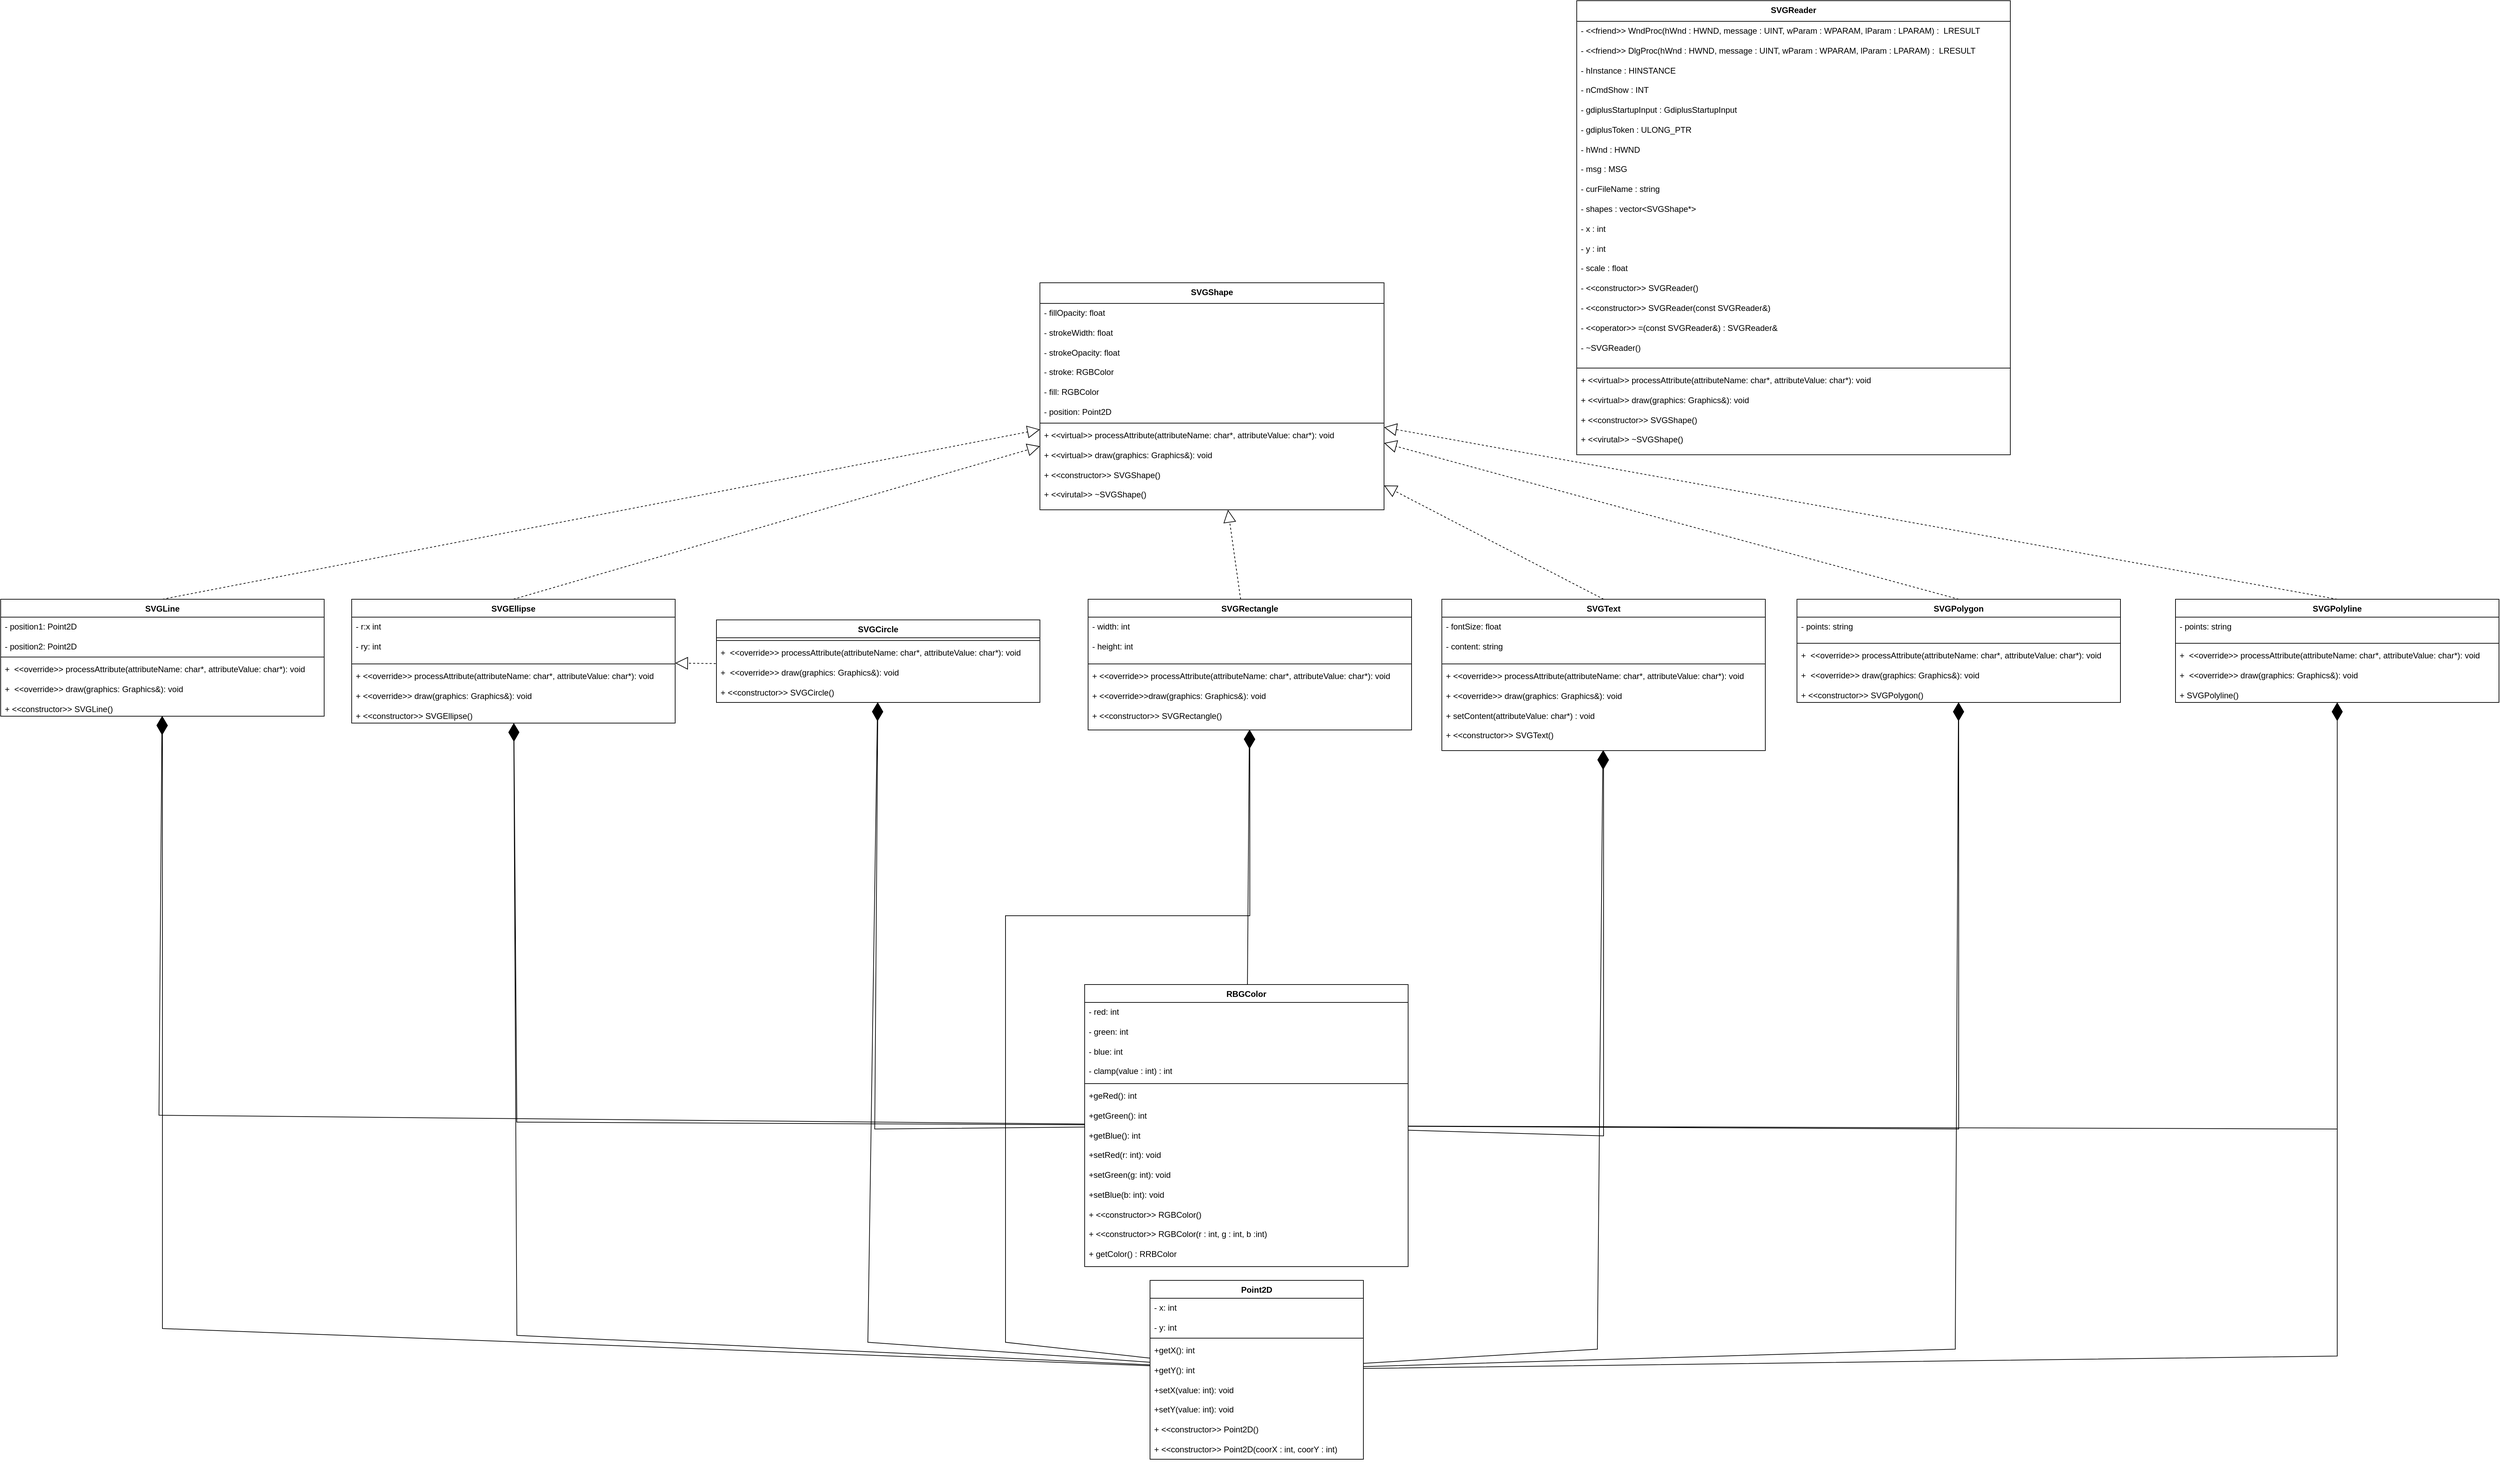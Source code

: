 <mxfile version="28.0.4">
  <diagram name="Page-1" id="-4OX5yKSPfMP0kh_d-33">
    <mxGraphModel dx="4479" dy="2614" grid="1" gridSize="10" guides="1" tooltips="1" connect="1" arrows="1" fold="1" page="1" pageScale="1" pageWidth="827" pageHeight="1169" math="0" shadow="0">
      <root>
        <mxCell id="0" />
        <mxCell id="1" parent="0" />
        <mxCell id="V3nbJTYaqaH0ywq8ftMy-5" value="RBGColor" style="swimlane;fontStyle=1;align=center;verticalAlign=top;childLayout=stackLayout;horizontal=1;startSize=26;horizontalStack=0;resizeParent=1;resizeParentMax=0;resizeLast=0;collapsible=1;marginBottom=0;whiteSpace=wrap;html=1;" parent="1" vertex="1">
          <mxGeometry x="665" y="1270" width="470" height="410" as="geometry" />
        </mxCell>
        <mxCell id="V3nbJTYaqaH0ywq8ftMy-6" value="- red: int&lt;div&gt;&lt;br&gt;&lt;/div&gt;&lt;div&gt;- green: int&lt;/div&gt;&lt;div&gt;&lt;br&gt;&lt;/div&gt;&lt;div&gt;- blue: int&lt;/div&gt;&lt;div&gt;&lt;br&gt;&lt;/div&gt;&lt;div&gt;- clamp(value : int) : int&lt;/div&gt;" style="text;strokeColor=none;fillColor=none;align=left;verticalAlign=top;spacingLeft=4;spacingRight=4;overflow=hidden;rotatable=0;points=[[0,0.5],[1,0.5]];portConstraint=eastwest;whiteSpace=wrap;html=1;" parent="V3nbJTYaqaH0ywq8ftMy-5" vertex="1">
          <mxGeometry y="26" width="470" height="114" as="geometry" />
        </mxCell>
        <mxCell id="V3nbJTYaqaH0ywq8ftMy-7" value="" style="line;strokeWidth=1;fillColor=none;align=left;verticalAlign=middle;spacingTop=-1;spacingLeft=3;spacingRight=3;rotatable=0;labelPosition=right;points=[];portConstraint=eastwest;strokeColor=inherit;" parent="V3nbJTYaqaH0ywq8ftMy-5" vertex="1">
          <mxGeometry y="140" width="470" height="8" as="geometry" />
        </mxCell>
        <mxCell id="V3nbJTYaqaH0ywq8ftMy-8" value="&lt;div&gt;&lt;span style=&quot;background-color: transparent; color: light-dark(rgb(0, 0, 0), rgb(255, 255, 255));&quot;&gt;+geRed(): int&lt;/span&gt;&lt;/div&gt;&lt;div&gt;&lt;span style=&quot;background-color: transparent; color: light-dark(rgb(0, 0, 0), rgb(255, 255, 255));&quot;&gt;&lt;br&gt;&lt;/span&gt;&lt;/div&gt;&lt;div&gt;+getGreen(): int&lt;/div&gt;&lt;div&gt;&lt;br&gt;&lt;/div&gt;&lt;div&gt;+getBlue(): int&lt;/div&gt;&lt;div&gt;&lt;br&gt;&lt;/div&gt;&lt;div&gt;&lt;span style=&quot;background-color: transparent; color: light-dark(rgb(0, 0, 0), rgb(255, 255, 255));&quot;&gt;+setRed(r: int): void&lt;/span&gt;&lt;/div&gt;&lt;div&gt;&lt;br&gt;&lt;/div&gt;&lt;div&gt;+setGreen(g: int): void&lt;/div&gt;&lt;div&gt;&lt;br&gt;&lt;/div&gt;&lt;div&gt;+setBlue(b: int): void&lt;/div&gt;&lt;div&gt;&lt;br&gt;&lt;/div&gt;&lt;div&gt;+&amp;nbsp;&lt;span style=&quot;background-color: transparent; color: light-dark(rgb(0, 0, 0), rgb(255, 255, 255));&quot;&gt;&amp;lt;&amp;lt;constructor&amp;gt;&amp;gt;&amp;nbsp;&lt;/span&gt;&lt;span style=&quot;background-color: transparent; color: light-dark(rgb(0, 0, 0), rgb(255, 255, 255));&quot;&gt;RGBColor()&lt;/span&gt;&lt;/div&gt;&lt;div&gt;&lt;br&gt;&lt;/div&gt;&lt;div&gt;+&amp;nbsp;&lt;span style=&quot;background-color: transparent; color: light-dark(rgb(0, 0, 0), rgb(255, 255, 255));&quot;&gt;&amp;lt;&amp;lt;constructor&amp;gt;&amp;gt;&amp;nbsp;&lt;/span&gt;&lt;span style=&quot;background-color: transparent; color: light-dark(rgb(0, 0, 0), rgb(255, 255, 255));&quot;&gt;RGBColor(r : int, g : int, b :int)&amp;nbsp;&amp;nbsp;&lt;/span&gt;&lt;/div&gt;&lt;div&gt;&lt;br&gt;&lt;/div&gt;&lt;div&gt;+ getColor() : RRBColor&lt;/div&gt;" style="text;strokeColor=none;fillColor=none;align=left;verticalAlign=top;spacingLeft=4;spacingRight=4;overflow=hidden;rotatable=0;points=[[0,0.5],[1,0.5]];portConstraint=eastwest;whiteSpace=wrap;html=1;" parent="V3nbJTYaqaH0ywq8ftMy-5" vertex="1">
          <mxGeometry y="148" width="470" height="262" as="geometry" />
        </mxCell>
        <mxCell id="V3nbJTYaqaH0ywq8ftMy-9" value="SVGRectangle" style="swimlane;fontStyle=1;align=center;verticalAlign=top;childLayout=stackLayout;horizontal=1;startSize=26;horizontalStack=0;resizeParent=1;resizeParentMax=0;resizeLast=0;collapsible=1;marginBottom=0;whiteSpace=wrap;html=1;" parent="1" vertex="1">
          <mxGeometry x="670" y="710" width="470" height="190" as="geometry" />
        </mxCell>
        <mxCell id="V3nbJTYaqaH0ywq8ftMy-10" value="&lt;div&gt;&lt;span style=&quot;background-color: transparent; color: light-dark(rgb(0, 0, 0), rgb(255, 255, 255));&quot;&gt;- width: int&lt;/span&gt;&lt;/div&gt;&lt;div&gt;&lt;br&gt;&lt;/div&gt;&lt;div&gt;- height: int&lt;/div&gt;" style="text;strokeColor=none;fillColor=none;align=left;verticalAlign=top;spacingLeft=4;spacingRight=4;overflow=hidden;rotatable=0;points=[[0,0.5],[1,0.5]];portConstraint=eastwest;whiteSpace=wrap;html=1;" parent="V3nbJTYaqaH0ywq8ftMy-9" vertex="1">
          <mxGeometry y="26" width="470" height="64" as="geometry" />
        </mxCell>
        <mxCell id="V3nbJTYaqaH0ywq8ftMy-11" value="" style="line;strokeWidth=1;fillColor=none;align=left;verticalAlign=middle;spacingTop=-1;spacingLeft=3;spacingRight=3;rotatable=0;labelPosition=right;points=[];portConstraint=eastwest;strokeColor=inherit;" parent="V3nbJTYaqaH0ywq8ftMy-9" vertex="1">
          <mxGeometry y="90" width="470" height="8" as="geometry" />
        </mxCell>
        <mxCell id="V3nbJTYaqaH0ywq8ftMy-12" value="+ &amp;lt;&amp;lt;override&amp;gt;&amp;gt; processAttribute(attributeName: char*, attributeValue: char*): void&lt;div&gt;&lt;br&gt;&lt;div&gt;+&amp;nbsp;&lt;span style=&quot;background-color: transparent; color: light-dark(rgb(0, 0, 0), rgb(255, 255, 255));&quot;&gt;&amp;lt;&amp;lt;override&amp;gt;&amp;gt;&lt;/span&gt;&lt;span style=&quot;background-color: transparent; color: light-dark(rgb(0, 0, 0), rgb(255, 255, 255));&quot;&gt;draw(graphics: Graphics&amp;amp;): void&lt;/span&gt;&lt;/div&gt;&lt;/div&gt;&lt;div&gt;&lt;span style=&quot;background-color: transparent; color: light-dark(rgb(0, 0, 0), rgb(255, 255, 255));&quot;&gt;&lt;br&gt;&lt;/span&gt;&lt;/div&gt;&lt;div&gt;&lt;span style=&quot;background-color: transparent; color: light-dark(rgb(0, 0, 0), rgb(255, 255, 255));&quot;&gt;+&amp;nbsp;&lt;/span&gt;&lt;span style=&quot;background-color: transparent; color: light-dark(rgb(0, 0, 0), rgb(255, 255, 255));&quot;&gt;&amp;lt;&amp;lt;constructor&amp;gt;&amp;gt;&amp;nbsp;&lt;/span&gt;&lt;span style=&quot;background-color: transparent; color: light-dark(rgb(0, 0, 0), rgb(255, 255, 255));&quot;&gt;SVGRectangle()&lt;/span&gt;&lt;/div&gt;" style="text;strokeColor=none;fillColor=none;align=left;verticalAlign=top;spacingLeft=4;spacingRight=4;overflow=hidden;rotatable=0;points=[[0,0.5],[1,0.5]];portConstraint=eastwest;whiteSpace=wrap;html=1;" parent="V3nbJTYaqaH0ywq8ftMy-9" vertex="1">
          <mxGeometry y="98" width="470" height="92" as="geometry" />
        </mxCell>
        <mxCell id="V3nbJTYaqaH0ywq8ftMy-27" value="Point2D" style="swimlane;fontStyle=1;align=center;verticalAlign=top;childLayout=stackLayout;horizontal=1;startSize=26;horizontalStack=0;resizeParent=1;resizeParentMax=0;resizeLast=0;collapsible=1;marginBottom=0;whiteSpace=wrap;html=1;" parent="1" vertex="1">
          <mxGeometry x="760" y="1700" width="310" height="260" as="geometry" />
        </mxCell>
        <mxCell id="V3nbJTYaqaH0ywq8ftMy-28" value="- x: int&lt;div&gt;&lt;br&gt;&lt;div&gt;- y: int&lt;/div&gt;&lt;/div&gt;" style="text;strokeColor=none;fillColor=none;align=left;verticalAlign=top;spacingLeft=4;spacingRight=4;overflow=hidden;rotatable=0;points=[[0,0.5],[1,0.5]];portConstraint=eastwest;whiteSpace=wrap;html=1;" parent="V3nbJTYaqaH0ywq8ftMy-27" vertex="1">
          <mxGeometry y="26" width="310" height="54" as="geometry" />
        </mxCell>
        <mxCell id="V3nbJTYaqaH0ywq8ftMy-29" value="" style="line;strokeWidth=1;fillColor=none;align=left;verticalAlign=middle;spacingTop=-1;spacingLeft=3;spacingRight=3;rotatable=0;labelPosition=right;points=[];portConstraint=eastwest;strokeColor=inherit;" parent="V3nbJTYaqaH0ywq8ftMy-27" vertex="1">
          <mxGeometry y="80" width="310" height="8" as="geometry" />
        </mxCell>
        <mxCell id="V3nbJTYaqaH0ywq8ftMy-30" value="+getX(): int&lt;div&gt;&lt;br&gt;&lt;/div&gt;&lt;div&gt;+getY(): int&lt;/div&gt;&lt;div&gt;&lt;br&gt;&lt;/div&gt;&lt;div&gt;+setX(value: int): void&lt;/div&gt;&lt;div&gt;&lt;br&gt;&lt;/div&gt;&lt;div&gt;+setY(value: int): void&lt;br&gt;&lt;div&gt;&lt;br&gt;&lt;div&gt;+&amp;nbsp;&lt;span style=&quot;background-color: transparent; color: light-dark(rgb(0, 0, 0), rgb(255, 255, 255));&quot;&gt;&amp;lt;&amp;lt;constructor&amp;gt;&amp;gt;&amp;nbsp;&lt;/span&gt;&lt;span style=&quot;background-color: transparent; color: light-dark(rgb(0, 0, 0), rgb(255, 255, 255));&quot;&gt;Point2D()&lt;/span&gt;&lt;/div&gt;&lt;/div&gt;&lt;/div&gt;&lt;div&gt;&lt;br&gt;&lt;/div&gt;&lt;div&gt;+&amp;nbsp;&lt;span style=&quot;background-color: transparent; color: light-dark(rgb(0, 0, 0), rgb(255, 255, 255));&quot;&gt;&amp;lt;&amp;lt;constructor&amp;gt;&amp;gt;&amp;nbsp;&lt;/span&gt;&lt;span style=&quot;background-color: transparent; color: light-dark(rgb(0, 0, 0), rgb(255, 255, 255));&quot;&gt;Point2D(coorX : int, coorY : int)&lt;/span&gt;&lt;/div&gt;" style="text;strokeColor=none;fillColor=none;align=left;verticalAlign=top;spacingLeft=4;spacingRight=4;overflow=hidden;rotatable=0;points=[[0,0.5],[1,0.5]];portConstraint=eastwest;whiteSpace=wrap;html=1;" parent="V3nbJTYaqaH0ywq8ftMy-27" vertex="1">
          <mxGeometry y="88" width="310" height="172" as="geometry" />
        </mxCell>
        <mxCell id="V3nbJTYaqaH0ywq8ftMy-41" value="SVGText" style="swimlane;fontStyle=1;align=center;verticalAlign=top;childLayout=stackLayout;horizontal=1;startSize=26;horizontalStack=0;resizeParent=1;resizeParentMax=0;resizeLast=0;collapsible=1;marginBottom=0;whiteSpace=wrap;html=1;" parent="1" vertex="1">
          <mxGeometry x="1184" y="710" width="470" height="220" as="geometry" />
        </mxCell>
        <mxCell id="V3nbJTYaqaH0ywq8ftMy-42" value="&lt;div&gt;&lt;span style=&quot;background-color: transparent; color: light-dark(rgb(0, 0, 0), rgb(255, 255, 255));&quot;&gt;- fontSize: float&lt;/span&gt;&lt;/div&gt;&lt;div&gt;&lt;br&gt;&lt;/div&gt;&lt;div&gt;- content: string&lt;/div&gt;&lt;div&gt;&lt;br&gt;&lt;/div&gt;" style="text;strokeColor=none;fillColor=none;align=left;verticalAlign=top;spacingLeft=4;spacingRight=4;overflow=hidden;rotatable=0;points=[[0,0.5],[1,0.5]];portConstraint=eastwest;whiteSpace=wrap;html=1;" parent="V3nbJTYaqaH0ywq8ftMy-41" vertex="1">
          <mxGeometry y="26" width="470" height="64" as="geometry" />
        </mxCell>
        <mxCell id="V3nbJTYaqaH0ywq8ftMy-43" value="" style="line;strokeWidth=1;fillColor=none;align=left;verticalAlign=middle;spacingTop=-1;spacingLeft=3;spacingRight=3;rotatable=0;labelPosition=right;points=[];portConstraint=eastwest;strokeColor=inherit;" parent="V3nbJTYaqaH0ywq8ftMy-41" vertex="1">
          <mxGeometry y="90" width="470" height="8" as="geometry" />
        </mxCell>
        <mxCell id="V3nbJTYaqaH0ywq8ftMy-44" value="+ &amp;lt;&amp;lt;override&amp;gt;&amp;gt; processAttribute(attributeName: char*, attributeValue: char*): void&lt;div&gt;&lt;br&gt;&lt;div&gt;+&amp;nbsp;&lt;span style=&quot;background-color: transparent; color: light-dark(rgb(0, 0, 0), rgb(255, 255, 255));&quot;&gt;&amp;lt;&amp;lt;override&amp;gt;&amp;gt;&amp;nbsp;&lt;/span&gt;&lt;span style=&quot;background-color: transparent; color: light-dark(rgb(0, 0, 0), rgb(255, 255, 255));&quot;&gt;draw(graphics: Graphics&amp;amp;): void&lt;/span&gt;&lt;/div&gt;&lt;/div&gt;&lt;div&gt;&lt;br&gt;&lt;/div&gt;&lt;div&gt;+ setContent(&lt;span style=&quot;background-color: transparent; color: light-dark(rgb(0, 0, 0), rgb(255, 255, 255));&quot;&gt;attributeValue: char*&lt;/span&gt;&lt;span style=&quot;background-color: transparent; color: light-dark(rgb(0, 0, 0), rgb(255, 255, 255));&quot;&gt;) : void&lt;/span&gt;&lt;/div&gt;&lt;div&gt;&lt;span style=&quot;background-color: transparent; color: light-dark(rgb(0, 0, 0), rgb(255, 255, 255));&quot;&gt;&lt;br&gt;&lt;/span&gt;&lt;/div&gt;&lt;div&gt;&lt;span style=&quot;background-color: transparent; color: light-dark(rgb(0, 0, 0), rgb(255, 255, 255));&quot;&gt;+&amp;nbsp;&lt;/span&gt;&lt;span style=&quot;background-color: transparent; color: light-dark(rgb(0, 0, 0), rgb(255, 255, 255));&quot;&gt;&amp;lt;&amp;lt;constructor&amp;gt;&amp;gt;&amp;nbsp;&lt;/span&gt;&lt;span style=&quot;background-color: transparent; color: light-dark(rgb(0, 0, 0), rgb(255, 255, 255));&quot;&gt;SVGText()&lt;/span&gt;&lt;/div&gt;" style="text;strokeColor=none;fillColor=none;align=left;verticalAlign=top;spacingLeft=4;spacingRight=4;overflow=hidden;rotatable=0;points=[[0,0.5],[1,0.5]];portConstraint=eastwest;whiteSpace=wrap;html=1;" parent="V3nbJTYaqaH0ywq8ftMy-41" vertex="1">
          <mxGeometry y="98" width="470" height="122" as="geometry" />
        </mxCell>
        <mxCell id="V3nbJTYaqaH0ywq8ftMy-45" value="SVGCircle" style="swimlane;fontStyle=1;align=center;verticalAlign=top;childLayout=stackLayout;horizontal=1;startSize=26;horizontalStack=0;resizeParent=1;resizeParentMax=0;resizeLast=0;collapsible=1;marginBottom=0;whiteSpace=wrap;html=1;" parent="1" vertex="1">
          <mxGeometry x="130" y="740" width="470" height="120" as="geometry" />
        </mxCell>
        <mxCell id="V3nbJTYaqaH0ywq8ftMy-47" value="" style="line;strokeWidth=1;fillColor=none;align=left;verticalAlign=middle;spacingTop=-1;spacingLeft=3;spacingRight=3;rotatable=0;labelPosition=right;points=[];portConstraint=eastwest;strokeColor=inherit;" parent="V3nbJTYaqaH0ywq8ftMy-45" vertex="1">
          <mxGeometry y="26" width="470" height="8" as="geometry" />
        </mxCell>
        <mxCell id="V3nbJTYaqaH0ywq8ftMy-48" value="+&amp;nbsp;&amp;nbsp;&amp;lt;&amp;lt;override&amp;gt;&amp;gt;&amp;nbsp;processAttribute(attributeName: char*, attributeValue: char*): void&lt;div&gt;&lt;br&gt;&lt;div&gt;+&amp;nbsp;&lt;span style=&quot;background-color: transparent; color: light-dark(rgb(0, 0, 0), rgb(255, 255, 255));&quot;&gt;&amp;nbsp;&lt;/span&gt;&lt;span style=&quot;background-color: transparent; color: light-dark(rgb(0, 0, 0), rgb(255, 255, 255));&quot;&gt;&amp;lt;&amp;lt;override&amp;gt;&amp;gt;&lt;/span&gt;&lt;span style=&quot;background-color: transparent; color: light-dark(rgb(0, 0, 0), rgb(255, 255, 255));&quot;&gt;&amp;nbsp;&lt;/span&gt;&lt;span style=&quot;background-color: transparent; color: light-dark(rgb(0, 0, 0), rgb(255, 255, 255));&quot;&gt;draw(graphics: Graphics&amp;amp;): void&lt;/span&gt;&lt;/div&gt;&lt;/div&gt;&lt;div&gt;&lt;span style=&quot;background-color: transparent; color: light-dark(rgb(0, 0, 0), rgb(255, 255, 255));&quot;&gt;&lt;br&gt;&lt;/span&gt;&lt;/div&gt;&lt;div&gt;&lt;span style=&quot;background-color: transparent; color: light-dark(rgb(0, 0, 0), rgb(255, 255, 255));&quot;&gt;+&amp;nbsp;&lt;/span&gt;&lt;span style=&quot;background-color: transparent; color: light-dark(rgb(0, 0, 0), rgb(255, 255, 255));&quot;&gt;&amp;lt;&amp;lt;constructor&amp;gt;&amp;gt;&amp;nbsp;&lt;/span&gt;&lt;span style=&quot;background-color: transparent; color: light-dark(rgb(0, 0, 0), rgb(255, 255, 255));&quot;&gt;SVGCircle()&lt;/span&gt;&lt;/div&gt;" style="text;strokeColor=none;fillColor=none;align=left;verticalAlign=top;spacingLeft=4;spacingRight=4;overflow=hidden;rotatable=0;points=[[0,0.5],[1,0.5]];portConstraint=eastwest;whiteSpace=wrap;html=1;" parent="V3nbJTYaqaH0ywq8ftMy-45" vertex="1">
          <mxGeometry y="34" width="470" height="86" as="geometry" />
        </mxCell>
        <mxCell id="V3nbJTYaqaH0ywq8ftMy-49" value="SVGEllipse" style="swimlane;fontStyle=1;align=center;verticalAlign=top;childLayout=stackLayout;horizontal=1;startSize=26;horizontalStack=0;resizeParent=1;resizeParentMax=0;resizeLast=0;collapsible=1;marginBottom=0;whiteSpace=wrap;html=1;" parent="1" vertex="1">
          <mxGeometry x="-400" y="710" width="470" height="180" as="geometry" />
        </mxCell>
        <mxCell id="V3nbJTYaqaH0ywq8ftMy-50" value="&lt;div&gt;&lt;span style=&quot;background-color: transparent; color: light-dark(rgb(0, 0, 0), rgb(255, 255, 255));&quot;&gt;- r:x int&lt;/span&gt;&lt;/div&gt;&lt;div&gt;&lt;br&gt;&lt;/div&gt;&lt;div&gt;- ry: int&lt;/div&gt;" style="text;strokeColor=none;fillColor=none;align=left;verticalAlign=top;spacingLeft=4;spacingRight=4;overflow=hidden;rotatable=0;points=[[0,0.5],[1,0.5]];portConstraint=eastwest;whiteSpace=wrap;html=1;" parent="V3nbJTYaqaH0ywq8ftMy-49" vertex="1">
          <mxGeometry y="26" width="470" height="64" as="geometry" />
        </mxCell>
        <mxCell id="V3nbJTYaqaH0ywq8ftMy-51" value="" style="line;strokeWidth=1;fillColor=none;align=left;verticalAlign=middle;spacingTop=-1;spacingLeft=3;spacingRight=3;rotatable=0;labelPosition=right;points=[];portConstraint=eastwest;strokeColor=inherit;" parent="V3nbJTYaqaH0ywq8ftMy-49" vertex="1">
          <mxGeometry y="90" width="470" height="8" as="geometry" />
        </mxCell>
        <mxCell id="V3nbJTYaqaH0ywq8ftMy-52" value="+ &amp;lt;&amp;lt;override&amp;gt;&amp;gt; processAttribute(attributeName: char*, attributeValue: char*): void&lt;div&gt;&lt;br&gt;&lt;div&gt;+&amp;nbsp;&lt;span style=&quot;background-color: transparent; color: light-dark(rgb(0, 0, 0), rgb(255, 255, 255));&quot;&gt;&amp;lt;&amp;lt;override&amp;gt;&amp;gt;&amp;nbsp;&lt;/span&gt;&lt;span style=&quot;background-color: transparent; color: light-dark(rgb(0, 0, 0), rgb(255, 255, 255));&quot;&gt;draw(graphics: Graphics&amp;amp;): void&lt;/span&gt;&lt;/div&gt;&lt;/div&gt;&lt;div&gt;&lt;span style=&quot;background-color: transparent; color: light-dark(rgb(0, 0, 0), rgb(255, 255, 255));&quot;&gt;&lt;br&gt;&lt;/span&gt;&lt;/div&gt;&lt;div&gt;&lt;span style=&quot;background-color: transparent; color: light-dark(rgb(0, 0, 0), rgb(255, 255, 255));&quot;&gt;+&amp;nbsp;&lt;/span&gt;&lt;span style=&quot;background-color: transparent; color: light-dark(rgb(0, 0, 0), rgb(255, 255, 255));&quot;&gt;&amp;lt;&amp;lt;constructor&amp;gt;&amp;gt;&amp;nbsp;&lt;/span&gt;&lt;span style=&quot;background-color: transparent; color: light-dark(rgb(0, 0, 0), rgb(255, 255, 255));&quot;&gt;SVGEllipse()&lt;/span&gt;&lt;/div&gt;" style="text;strokeColor=none;fillColor=none;align=left;verticalAlign=top;spacingLeft=4;spacingRight=4;overflow=hidden;rotatable=0;points=[[0,0.5],[1,0.5]];portConstraint=eastwest;whiteSpace=wrap;html=1;" parent="V3nbJTYaqaH0ywq8ftMy-49" vertex="1">
          <mxGeometry y="98" width="470" height="82" as="geometry" />
        </mxCell>
        <mxCell id="V3nbJTYaqaH0ywq8ftMy-53" value="SVGLine" style="swimlane;fontStyle=1;align=center;verticalAlign=top;childLayout=stackLayout;horizontal=1;startSize=26;horizontalStack=0;resizeParent=1;resizeParentMax=0;resizeLast=0;collapsible=1;marginBottom=0;whiteSpace=wrap;html=1;" parent="1" vertex="1">
          <mxGeometry x="-910" y="710" width="470" height="170" as="geometry" />
        </mxCell>
        <mxCell id="V3nbJTYaqaH0ywq8ftMy-54" value="&lt;div&gt;&lt;span style=&quot;background-color: transparent; color: light-dark(rgb(0, 0, 0), rgb(255, 255, 255));&quot;&gt;- position1: Point2D&lt;/span&gt;&lt;/div&gt;&lt;div&gt;&lt;br&gt;&lt;/div&gt;&lt;div&gt;- position2: Point2D&lt;/div&gt;&lt;div&gt;&lt;br&gt;&lt;/div&gt;" style="text;strokeColor=none;fillColor=none;align=left;verticalAlign=top;spacingLeft=4;spacingRight=4;overflow=hidden;rotatable=0;points=[[0,0.5],[1,0.5]];portConstraint=eastwest;whiteSpace=wrap;html=1;" parent="V3nbJTYaqaH0ywq8ftMy-53" vertex="1">
          <mxGeometry y="26" width="470" height="54" as="geometry" />
        </mxCell>
        <mxCell id="V3nbJTYaqaH0ywq8ftMy-55" value="" style="line;strokeWidth=1;fillColor=none;align=left;verticalAlign=middle;spacingTop=-1;spacingLeft=3;spacingRight=3;rotatable=0;labelPosition=right;points=[];portConstraint=eastwest;strokeColor=inherit;" parent="V3nbJTYaqaH0ywq8ftMy-53" vertex="1">
          <mxGeometry y="80" width="470" height="8" as="geometry" />
        </mxCell>
        <mxCell id="V3nbJTYaqaH0ywq8ftMy-56" value="+&amp;nbsp;&amp;nbsp;&amp;lt;&amp;lt;override&amp;gt;&amp;gt;&amp;nbsp;processAttribute(attributeName: char*, attributeValue: char*): void&lt;div&gt;&lt;br&gt;&lt;div&gt;+&amp;nbsp;&lt;span style=&quot;background-color: transparent; color: light-dark(rgb(0, 0, 0), rgb(255, 255, 255));&quot;&gt;&amp;nbsp;&lt;/span&gt;&lt;span style=&quot;background-color: transparent; color: light-dark(rgb(0, 0, 0), rgb(255, 255, 255));&quot;&gt;&amp;lt;&amp;lt;override&amp;gt;&amp;gt;&lt;/span&gt;&lt;span style=&quot;background-color: transparent; color: light-dark(rgb(0, 0, 0), rgb(255, 255, 255));&quot;&gt;&amp;nbsp;&lt;/span&gt;&lt;span style=&quot;background-color: transparent; color: light-dark(rgb(0, 0, 0), rgb(255, 255, 255));&quot;&gt;draw(graphics: Graphics&amp;amp;): void&lt;/span&gt;&lt;/div&gt;&lt;/div&gt;&lt;div&gt;&lt;span style=&quot;background-color: transparent; color: light-dark(rgb(0, 0, 0), rgb(255, 255, 255));&quot;&gt;&lt;br&gt;&lt;/span&gt;&lt;/div&gt;&lt;div&gt;&lt;span style=&quot;background-color: transparent; color: light-dark(rgb(0, 0, 0), rgb(255, 255, 255));&quot;&gt;+&amp;nbsp;&lt;/span&gt;&lt;span style=&quot;background-color: transparent; color: light-dark(rgb(0, 0, 0), rgb(255, 255, 255));&quot;&gt;&amp;lt;&amp;lt;constructor&amp;gt;&amp;gt;&amp;nbsp;&lt;/span&gt;&lt;span style=&quot;background-color: transparent; color: light-dark(rgb(0, 0, 0), rgb(255, 255, 255));&quot;&gt;SVGLine()&lt;/span&gt;&lt;/div&gt;" style="text;strokeColor=none;fillColor=none;align=left;verticalAlign=top;spacingLeft=4;spacingRight=4;overflow=hidden;rotatable=0;points=[[0,0.5],[1,0.5]];portConstraint=eastwest;whiteSpace=wrap;html=1;" parent="V3nbJTYaqaH0ywq8ftMy-53" vertex="1">
          <mxGeometry y="88" width="470" height="82" as="geometry" />
        </mxCell>
        <mxCell id="V3nbJTYaqaH0ywq8ftMy-57" value="SVGPolyline" style="swimlane;fontStyle=1;align=center;verticalAlign=top;childLayout=stackLayout;horizontal=1;startSize=26;horizontalStack=0;resizeParent=1;resizeParentMax=0;resizeLast=0;collapsible=1;marginBottom=0;whiteSpace=wrap;html=1;" parent="1" vertex="1">
          <mxGeometry x="2250" y="710" width="470" height="150" as="geometry" />
        </mxCell>
        <mxCell id="V3nbJTYaqaH0ywq8ftMy-58" value="&lt;div&gt;&lt;span style=&quot;background-color: transparent; color: light-dark(rgb(0, 0, 0), rgb(255, 255, 255));&quot;&gt;- points: string&lt;/span&gt;&lt;/div&gt;&lt;div&gt;&lt;br&gt;&lt;/div&gt;" style="text;strokeColor=none;fillColor=none;align=left;verticalAlign=top;spacingLeft=4;spacingRight=4;overflow=hidden;rotatable=0;points=[[0,0.5],[1,0.5]];portConstraint=eastwest;whiteSpace=wrap;html=1;" parent="V3nbJTYaqaH0ywq8ftMy-57" vertex="1">
          <mxGeometry y="26" width="470" height="34" as="geometry" />
        </mxCell>
        <mxCell id="V3nbJTYaqaH0ywq8ftMy-59" value="" style="line;strokeWidth=1;fillColor=none;align=left;verticalAlign=middle;spacingTop=-1;spacingLeft=3;spacingRight=3;rotatable=0;labelPosition=right;points=[];portConstraint=eastwest;strokeColor=inherit;" parent="V3nbJTYaqaH0ywq8ftMy-57" vertex="1">
          <mxGeometry y="60" width="470" height="8" as="geometry" />
        </mxCell>
        <mxCell id="V3nbJTYaqaH0ywq8ftMy-60" value="+&amp;nbsp;&amp;nbsp;&amp;lt;&amp;lt;override&amp;gt;&amp;gt;&amp;nbsp;processAttribute(attributeName: char*, attributeValue: char*): void&lt;div&gt;&lt;br&gt;&lt;div&gt;+&amp;nbsp;&lt;span style=&quot;background-color: transparent; color: light-dark(rgb(0, 0, 0), rgb(255, 255, 255));&quot;&gt;&amp;nbsp;&lt;/span&gt;&lt;span style=&quot;background-color: transparent; color: light-dark(rgb(0, 0, 0), rgb(255, 255, 255));&quot;&gt;&amp;lt;&amp;lt;override&amp;gt;&amp;gt;&lt;/span&gt;&lt;span style=&quot;background-color: transparent; color: light-dark(rgb(0, 0, 0), rgb(255, 255, 255));&quot;&gt;&amp;nbsp;&lt;/span&gt;&lt;span style=&quot;background-color: transparent; color: light-dark(rgb(0, 0, 0), rgb(255, 255, 255));&quot;&gt;draw(graphics: Graphics&amp;amp;): void&lt;/span&gt;&lt;/div&gt;&lt;/div&gt;&lt;div&gt;&lt;span style=&quot;background-color: transparent; color: light-dark(rgb(0, 0, 0), rgb(255, 255, 255));&quot;&gt;&lt;br&gt;&lt;/span&gt;&lt;/div&gt;&lt;div&gt;&lt;span style=&quot;background-color: transparent; color: light-dark(rgb(0, 0, 0), rgb(255, 255, 255));&quot;&gt;+ SVGPolyline()&lt;/span&gt;&lt;/div&gt;" style="text;strokeColor=none;fillColor=none;align=left;verticalAlign=top;spacingLeft=4;spacingRight=4;overflow=hidden;rotatable=0;points=[[0,0.5],[1,0.5]];portConstraint=eastwest;whiteSpace=wrap;html=1;" parent="V3nbJTYaqaH0ywq8ftMy-57" vertex="1">
          <mxGeometry y="68" width="470" height="82" as="geometry" />
        </mxCell>
        <mxCell id="V3nbJTYaqaH0ywq8ftMy-61" value="SVGPolygon" style="swimlane;fontStyle=1;align=center;verticalAlign=top;childLayout=stackLayout;horizontal=1;startSize=26;horizontalStack=0;resizeParent=1;resizeParentMax=0;resizeLast=0;collapsible=1;marginBottom=0;whiteSpace=wrap;html=1;" parent="1" vertex="1">
          <mxGeometry x="1700" y="710" width="470" height="150" as="geometry" />
        </mxCell>
        <mxCell id="V3nbJTYaqaH0ywq8ftMy-62" value="&lt;div&gt;&lt;span style=&quot;background-color: transparent; color: light-dark(rgb(0, 0, 0), rgb(255, 255, 255));&quot;&gt;- points: string&lt;/span&gt;&lt;/div&gt;&lt;div&gt;&lt;br&gt;&lt;/div&gt;" style="text;strokeColor=none;fillColor=none;align=left;verticalAlign=top;spacingLeft=4;spacingRight=4;overflow=hidden;rotatable=0;points=[[0,0.5],[1,0.5]];portConstraint=eastwest;whiteSpace=wrap;html=1;" parent="V3nbJTYaqaH0ywq8ftMy-61" vertex="1">
          <mxGeometry y="26" width="470" height="34" as="geometry" />
        </mxCell>
        <mxCell id="V3nbJTYaqaH0ywq8ftMy-63" value="" style="line;strokeWidth=1;fillColor=none;align=left;verticalAlign=middle;spacingTop=-1;spacingLeft=3;spacingRight=3;rotatable=0;labelPosition=right;points=[];portConstraint=eastwest;strokeColor=inherit;" parent="V3nbJTYaqaH0ywq8ftMy-61" vertex="1">
          <mxGeometry y="60" width="470" height="8" as="geometry" />
        </mxCell>
        <mxCell id="V3nbJTYaqaH0ywq8ftMy-64" value="+&amp;nbsp;&amp;nbsp;&amp;lt;&amp;lt;override&amp;gt;&amp;gt;&amp;nbsp;processAttribute(attributeName: char*, attributeValue: char*): void&lt;div&gt;&lt;br&gt;&lt;div&gt;+&amp;nbsp;&lt;span style=&quot;background-color: transparent; color: light-dark(rgb(0, 0, 0), rgb(255, 255, 255));&quot;&gt;&amp;nbsp;&lt;/span&gt;&lt;span style=&quot;background-color: transparent; color: light-dark(rgb(0, 0, 0), rgb(255, 255, 255));&quot;&gt;&amp;lt;&amp;lt;override&amp;gt;&amp;gt;&lt;/span&gt;&lt;span style=&quot;background-color: transparent; color: light-dark(rgb(0, 0, 0), rgb(255, 255, 255));&quot;&gt;&amp;nbsp;&lt;/span&gt;&lt;span style=&quot;background-color: transparent; color: light-dark(rgb(0, 0, 0), rgb(255, 255, 255));&quot;&gt;draw(graphics: Graphics&amp;amp;): void&lt;/span&gt;&lt;/div&gt;&lt;/div&gt;&lt;div&gt;&lt;span style=&quot;background-color: transparent; color: light-dark(rgb(0, 0, 0), rgb(255, 255, 255));&quot;&gt;&lt;br&gt;&lt;/span&gt;&lt;/div&gt;&lt;div&gt;&lt;span style=&quot;background-color: transparent; color: light-dark(rgb(0, 0, 0), rgb(255, 255, 255));&quot;&gt;+&amp;nbsp;&lt;/span&gt;&lt;span style=&quot;background-color: transparent; color: light-dark(rgb(0, 0, 0), rgb(255, 255, 255));&quot;&gt;&amp;lt;&amp;lt;constructor&amp;gt;&amp;gt;&amp;nbsp;&lt;/span&gt;&lt;span style=&quot;background-color: transparent; color: light-dark(rgb(0, 0, 0), rgb(255, 255, 255));&quot;&gt;SVGPolygon()&lt;/span&gt;&lt;/div&gt;" style="text;strokeColor=none;fillColor=none;align=left;verticalAlign=top;spacingLeft=4;spacingRight=4;overflow=hidden;rotatable=0;points=[[0,0.5],[1,0.5]];portConstraint=eastwest;whiteSpace=wrap;html=1;" parent="V3nbJTYaqaH0ywq8ftMy-61" vertex="1">
          <mxGeometry y="68" width="470" height="82" as="geometry" />
        </mxCell>
        <mxCell id="V3nbJTYaqaH0ywq8ftMy-65" value="" style="endArrow=block;endSize=16;endFill=0;html=1;rounded=0;dashed=1;exitX=0.5;exitY=0;exitDx=0;exitDy=0;" parent="1" source="V3nbJTYaqaH0ywq8ftMy-53" target="ygpSgVV2RURHZo7oEBVS-9" edge="1">
          <mxGeometry x="0.001" width="160" relative="1" as="geometry">
            <mxPoint x="970" y="180" as="sourcePoint" />
            <mxPoint x="730" y="475.978" as="targetPoint" />
            <mxPoint as="offset" />
          </mxGeometry>
        </mxCell>
        <mxCell id="V3nbJTYaqaH0ywq8ftMy-66" value="" style="endArrow=block;endSize=16;endFill=0;html=1;rounded=0;dashed=1;exitX=0.5;exitY=0;exitDx=0;exitDy=0;" parent="1" source="V3nbJTYaqaH0ywq8ftMy-57" target="ygpSgVV2RURHZo7oEBVS-9" edge="1">
          <mxGeometry width="160" relative="1" as="geometry">
            <mxPoint x="770" y="-20" as="sourcePoint" />
            <mxPoint x="1150" y="477.563" as="targetPoint" />
          </mxGeometry>
        </mxCell>
        <mxCell id="V3nbJTYaqaH0ywq8ftMy-67" value="" style="endArrow=block;endSize=16;endFill=0;html=1;rounded=0;dashed=1;exitX=0.5;exitY=0;exitDx=0;exitDy=0;" parent="1" source="V3nbJTYaqaH0ywq8ftMy-61" target="ygpSgVV2RURHZo7oEBVS-9" edge="1">
          <mxGeometry width="160" relative="1" as="geometry">
            <mxPoint x="1266" y="350" as="sourcePoint" />
            <mxPoint x="1128.643" y="492" as="targetPoint" />
          </mxGeometry>
        </mxCell>
        <mxCell id="V3nbJTYaqaH0ywq8ftMy-68" value="" style="endArrow=block;endSize=16;endFill=0;html=1;rounded=0;dashed=1;exitX=0.5;exitY=0;exitDx=0;exitDy=0;" parent="1" source="V3nbJTYaqaH0ywq8ftMy-41" target="ygpSgVV2RURHZo7oEBVS-9" edge="1">
          <mxGeometry width="160" relative="1" as="geometry">
            <mxPoint x="1350" y="460" as="sourcePoint" />
            <mxPoint x="1030.814" y="492" as="targetPoint" />
          </mxGeometry>
        </mxCell>
        <mxCell id="V3nbJTYaqaH0ywq8ftMy-69" value="" style="endArrow=block;endSize=16;endFill=0;html=1;rounded=0;dashed=1;" parent="1" source="V3nbJTYaqaH0ywq8ftMy-9" target="ygpSgVV2RURHZo7oEBVS-9" edge="1">
          <mxGeometry width="160" relative="1" as="geometry">
            <mxPoint x="990" y="460" as="sourcePoint" />
            <mxPoint x="935.74" y="492" as="targetPoint" />
          </mxGeometry>
        </mxCell>
        <mxCell id="V3nbJTYaqaH0ywq8ftMy-70" value="" style="endArrow=block;endSize=16;endFill=0;html=1;rounded=0;dashed=1;exitX=-0.002;exitY=0.343;exitDx=0;exitDy=0;exitPerimeter=0;" parent="1" source="V3nbJTYaqaH0ywq8ftMy-48" target="V3nbJTYaqaH0ywq8ftMy-49" edge="1">
          <mxGeometry x="-0.051" y="1" width="160" relative="1" as="geometry">
            <mxPoint x="255" y="600" as="sourcePoint" />
            <mxPoint x="830.985" y="492" as="targetPoint" />
            <mxPoint as="offset" />
            <Array as="points" />
          </mxGeometry>
        </mxCell>
        <mxCell id="V3nbJTYaqaH0ywq8ftMy-71" value="" style="endArrow=block;endSize=16;endFill=0;html=1;rounded=0;dashed=1;exitX=0.5;exitY=0;exitDx=0;exitDy=0;" parent="1" source="V3nbJTYaqaH0ywq8ftMy-49" target="ygpSgVV2RURHZo7oEBVS-9" edge="1">
          <mxGeometry width="160" relative="1" as="geometry">
            <mxPoint x="760" y="340" as="sourcePoint" />
            <mxPoint x="730.502" y="492" as="targetPoint" />
          </mxGeometry>
        </mxCell>
        <mxCell id="V3nbJTYaqaH0ywq8ftMy-72" value="" style="endArrow=diamondThin;endFill=0;endSize=24;html=1;rounded=0;" parent="1" source="V3nbJTYaqaH0ywq8ftMy-5" target="V3nbJTYaqaH0ywq8ftMy-53" edge="1">
          <mxGeometry width="160" relative="1" as="geometry">
            <mxPoint x="-200" y="1289.24" as="sourcePoint" />
            <mxPoint x="-675" y="1010" as="targetPoint" />
            <Array as="points">
              <mxPoint x="-680" y="1460" />
            </Array>
          </mxGeometry>
        </mxCell>
        <mxCell id="V3nbJTYaqaH0ywq8ftMy-73" value="" style="endArrow=diamondThin;endFill=0;endSize=24;html=1;rounded=0;" parent="1" source="V3nbJTYaqaH0ywq8ftMy-5" target="V3nbJTYaqaH0ywq8ftMy-49" edge="1">
          <mxGeometry width="160" relative="1" as="geometry">
            <mxPoint x="1040" y="1817" as="sourcePoint" />
            <mxPoint x="-166" y="1290" as="targetPoint" />
            <Array as="points">
              <mxPoint x="-160" y="1470" />
            </Array>
          </mxGeometry>
        </mxCell>
        <mxCell id="V3nbJTYaqaH0ywq8ftMy-74" value="" style="endArrow=diamondThin;endFill=0;endSize=24;html=1;rounded=0;" parent="1" source="V3nbJTYaqaH0ywq8ftMy-5" target="V3nbJTYaqaH0ywq8ftMy-45" edge="1">
          <mxGeometry width="160" relative="1" as="geometry">
            <mxPoint x="734" y="1747" as="sourcePoint" />
            <mxPoint x="40" y="1300" as="targetPoint" />
            <Array as="points">
              <mxPoint x="360" y="1480" />
            </Array>
          </mxGeometry>
        </mxCell>
        <mxCell id="V3nbJTYaqaH0ywq8ftMy-75" value="" style="endArrow=diamondThin;endFill=0;endSize=24;html=1;rounded=0;" parent="1" source="V3nbJTYaqaH0ywq8ftMy-5" target="V3nbJTYaqaH0ywq8ftMy-41" edge="1">
          <mxGeometry width="160" relative="1" as="geometry">
            <mxPoint x="1285.52" y="1544" as="sourcePoint" />
            <mxPoint x="709.999" y="470.0" as="targetPoint" />
            <Array as="points">
              <mxPoint x="1419" y="1490" />
            </Array>
          </mxGeometry>
        </mxCell>
        <mxCell id="V3nbJTYaqaH0ywq8ftMy-76" value="" style="endArrow=diamondThin;endFill=0;endSize=24;html=1;rounded=0;" parent="1" source="V3nbJTYaqaH0ywq8ftMy-5" target="V3nbJTYaqaH0ywq8ftMy-61" edge="1">
          <mxGeometry width="160" relative="1" as="geometry">
            <mxPoint x="1880" y="1650" as="sourcePoint" />
            <mxPoint x="2266" y="1260" as="targetPoint" />
            <Array as="points">
              <mxPoint x="1935" y="1480" />
            </Array>
          </mxGeometry>
        </mxCell>
        <mxCell id="V3nbJTYaqaH0ywq8ftMy-77" value="" style="endArrow=diamondThin;endFill=0;endSize=24;html=1;rounded=0;" parent="1" source="V3nbJTYaqaH0ywq8ftMy-5" target="V3nbJTYaqaH0ywq8ftMy-9" edge="1">
          <mxGeometry width="160" relative="1" as="geometry">
            <mxPoint x="800" y="1480" as="sourcePoint" />
            <mxPoint x="1186" y="1090" as="targetPoint" />
            <Array as="points" />
          </mxGeometry>
        </mxCell>
        <mxCell id="V3nbJTYaqaH0ywq8ftMy-78" value="" style="endArrow=diamondThin;endFill=0;endSize=24;html=1;rounded=0;" parent="1" source="V3nbJTYaqaH0ywq8ftMy-5" target="V3nbJTYaqaH0ywq8ftMy-57" edge="1">
          <mxGeometry width="160" relative="1" as="geometry">
            <mxPoint x="2280" y="1838" as="sourcePoint" />
            <mxPoint x="3080" y="1330" as="targetPoint" />
            <Array as="points">
              <mxPoint x="2485" y="1480" />
            </Array>
          </mxGeometry>
        </mxCell>
        <mxCell id="V3nbJTYaqaH0ywq8ftMy-80" value="" style="endArrow=diamondThin;endFill=1;endSize=24;html=1;rounded=0;" parent="1" source="V3nbJTYaqaH0ywq8ftMy-27" target="V3nbJTYaqaH0ywq8ftMy-53" edge="1">
          <mxGeometry width="160" relative="1" as="geometry">
            <mxPoint x="595" y="1796" as="sourcePoint" />
            <mxPoint x="-746" y="1260" as="targetPoint" />
            <Array as="points">
              <mxPoint x="-675" y="1770" />
            </Array>
          </mxGeometry>
        </mxCell>
        <mxCell id="V3nbJTYaqaH0ywq8ftMy-81" value="" style="endArrow=diamondThin;endFill=1;endSize=24;html=1;rounded=0;" parent="1" source="V3nbJTYaqaH0ywq8ftMy-27" target="V3nbJTYaqaH0ywq8ftMy-49" edge="1">
          <mxGeometry width="160" relative="1" as="geometry">
            <mxPoint x="675" y="1496" as="sourcePoint" />
            <mxPoint x="-154" y="1040" as="targetPoint" />
            <Array as="points">
              <mxPoint x="-160" y="1780" />
            </Array>
          </mxGeometry>
        </mxCell>
        <mxCell id="V3nbJTYaqaH0ywq8ftMy-82" value="" style="endArrow=diamondThin;endFill=1;endSize=24;html=1;rounded=0;" parent="1" source="V3nbJTYaqaH0ywq8ftMy-27" target="V3nbJTYaqaH0ywq8ftMy-45" edge="1">
          <mxGeometry width="160" relative="1" as="geometry">
            <mxPoint x="675" y="1496" as="sourcePoint" />
            <mxPoint x="374" y="1020" as="targetPoint" />
            <Array as="points">
              <mxPoint x="350" y="1790" />
            </Array>
          </mxGeometry>
        </mxCell>
        <mxCell id="V3nbJTYaqaH0ywq8ftMy-83" value="" style="endArrow=diamondThin;endFill=1;endSize=24;html=1;rounded=0;" parent="1" source="V3nbJTYaqaH0ywq8ftMy-27" target="V3nbJTYaqaH0ywq8ftMy-9" edge="1">
          <mxGeometry width="160" relative="1" as="geometry">
            <mxPoint x="540" y="1780" as="sourcePoint" />
            <mxPoint x="914" y="1020" as="targetPoint" />
            <Array as="points">
              <mxPoint x="550" y="1790" />
              <mxPoint x="550" y="1170" />
              <mxPoint x="905" y="1170" />
            </Array>
          </mxGeometry>
        </mxCell>
        <mxCell id="V3nbJTYaqaH0ywq8ftMy-84" value="" style="endArrow=diamondThin;endFill=1;endSize=24;html=1;rounded=0;" parent="1" source="V3nbJTYaqaH0ywq8ftMy-27" target="V3nbJTYaqaH0ywq8ftMy-41" edge="1">
          <mxGeometry width="160" relative="1" as="geometry">
            <mxPoint x="1145" y="1500" as="sourcePoint" />
            <mxPoint x="1429" y="960" as="targetPoint" />
            <Array as="points">
              <mxPoint x="1410" y="1800" />
            </Array>
          </mxGeometry>
        </mxCell>
        <mxCell id="V3nbJTYaqaH0ywq8ftMy-85" value="" style="endArrow=diamondThin;endFill=1;endSize=24;html=1;rounded=0;" parent="1" source="V3nbJTYaqaH0ywq8ftMy-27" target="V3nbJTYaqaH0ywq8ftMy-61" edge="1">
          <mxGeometry width="160" relative="1" as="geometry">
            <mxPoint x="1145" y="1498" as="sourcePoint" />
            <mxPoint x="1945" y="990" as="targetPoint" />
            <Array as="points">
              <mxPoint x="1930" y="1800" />
            </Array>
          </mxGeometry>
        </mxCell>
        <mxCell id="V3nbJTYaqaH0ywq8ftMy-86" value="" style="endArrow=diamondThin;endFill=1;endSize=24;html=1;rounded=0;" parent="1" source="V3nbJTYaqaH0ywq8ftMy-27" target="V3nbJTYaqaH0ywq8ftMy-57" edge="1">
          <mxGeometry width="160" relative="1" as="geometry">
            <mxPoint x="1145" y="1499" as="sourcePoint" />
            <mxPoint x="2495" y="990" as="targetPoint" />
            <Array as="points">
              <mxPoint x="2485" y="1810" />
            </Array>
          </mxGeometry>
        </mxCell>
        <mxCell id="ygpSgVV2RURHZo7oEBVS-9" value="&lt;div style=&quot;font-weight: 400;&quot;&gt;&lt;b&gt;SVGShape&lt;/b&gt;&lt;/div&gt;" style="swimlane;fontStyle=1;align=center;verticalAlign=top;childLayout=stackLayout;horizontal=1;startSize=30;horizontalStack=0;resizeParent=1;resizeParentMax=0;resizeLast=0;collapsible=1;marginBottom=0;whiteSpace=wrap;html=1;" vertex="1" parent="1">
          <mxGeometry x="600" y="250" width="500" height="330" as="geometry" />
        </mxCell>
        <mxCell id="ygpSgVV2RURHZo7oEBVS-10" value="&lt;div&gt;- fillOpacity: float&lt;/div&gt;&lt;div&gt;&lt;br&gt;&lt;/div&gt;&lt;div&gt;- strokeWidth: float&lt;/div&gt;&lt;div&gt;&lt;br&gt;&lt;/div&gt;&lt;div&gt;- strokeOpacity: float&lt;/div&gt;&lt;div&gt;&lt;br&gt;&lt;/div&gt;&lt;div&gt;- stroke: RGBColor&lt;/div&gt;&lt;div&gt;&lt;br&gt;&lt;/div&gt;&lt;div&gt;- fill: RGBColor&lt;/div&gt;&lt;div&gt;&lt;br&gt;&lt;/div&gt;&lt;div&gt;- position: Point2D&lt;/div&gt;&lt;div&gt;&lt;br&gt;&lt;/div&gt;" style="text;strokeColor=none;fillColor=none;align=left;verticalAlign=top;spacingLeft=4;spacingRight=4;overflow=hidden;rotatable=0;points=[[0,0.5],[1,0.5]];portConstraint=eastwest;whiteSpace=wrap;html=1;" vertex="1" parent="ygpSgVV2RURHZo7oEBVS-9">
          <mxGeometry y="30" width="500" height="170" as="geometry" />
        </mxCell>
        <mxCell id="ygpSgVV2RURHZo7oEBVS-11" value="" style="line;strokeWidth=1;fillColor=none;align=left;verticalAlign=middle;spacingTop=-1;spacingLeft=3;spacingRight=3;rotatable=0;labelPosition=right;points=[];portConstraint=eastwest;strokeColor=inherit;" vertex="1" parent="ygpSgVV2RURHZo7oEBVS-9">
          <mxGeometry y="200" width="500" height="8" as="geometry" />
        </mxCell>
        <mxCell id="ygpSgVV2RURHZo7oEBVS-12" value="+ &amp;lt;&amp;lt;virtual&amp;gt;&amp;gt; processAttribute(attributeName: char*, attributeValue: char*): void&lt;div&gt;&lt;br&gt;&lt;/div&gt;&lt;div&gt;+ &amp;lt;&amp;lt;virtual&amp;gt;&amp;gt; draw(graphics: Graphics&amp;amp;): void&lt;/div&gt;&lt;div&gt;&lt;br&gt;&lt;/div&gt;&lt;div&gt;+&amp;nbsp;&lt;span style=&quot;background-color: transparent; color: light-dark(rgb(0, 0, 0), rgb(255, 255, 255));&quot;&gt;&amp;lt;&amp;lt;constructor&amp;gt;&amp;gt;&amp;nbsp;&lt;/span&gt;&lt;span style=&quot;background-color: transparent; color: light-dark(rgb(0, 0, 0), rgb(255, 255, 255));&quot;&gt;SVGShape()&lt;/span&gt;&lt;/div&gt;&lt;div&gt;&lt;br&gt;&lt;/div&gt;&lt;div&gt;+ &amp;lt;&amp;lt;virutal&amp;gt;&amp;gt; ~SVGShape()&lt;/div&gt;" style="text;strokeColor=none;fillColor=none;align=left;verticalAlign=top;spacingLeft=4;spacingRight=4;overflow=hidden;rotatable=0;points=[[0,0.5],[1,0.5]];portConstraint=eastwest;whiteSpace=wrap;html=1;" vertex="1" parent="ygpSgVV2RURHZo7oEBVS-9">
          <mxGeometry y="208" width="500" height="122" as="geometry" />
        </mxCell>
        <mxCell id="ygpSgVV2RURHZo7oEBVS-21" value="&lt;b style=&quot;background-color: transparent; color: light-dark(rgb(0, 0, 0), rgb(255, 255, 255));&quot;&gt;SVGReader&lt;/b&gt;" style="swimlane;fontStyle=1;align=center;verticalAlign=top;childLayout=stackLayout;horizontal=1;startSize=30;horizontalStack=0;resizeParent=1;resizeParentMax=0;resizeLast=0;collapsible=1;marginBottom=0;whiteSpace=wrap;html=1;" vertex="1" parent="1">
          <mxGeometry x="1380" y="-160" width="630" height="660" as="geometry" />
        </mxCell>
        <mxCell id="ygpSgVV2RURHZo7oEBVS-22" value="&lt;div&gt;- &amp;lt;&amp;lt;friend&amp;gt;&amp;gt; WndProc(hWnd : HWND, message : UINT, wParam : WPARAM, lParam : LPARAM) :&amp;nbsp; LRESULT&amp;nbsp;&lt;/div&gt;&lt;div&gt;&lt;br&gt;&lt;/div&gt;&lt;div&gt;- &amp;lt;&amp;lt;friend&amp;gt;&amp;gt; DlgProc(hWnd : HWND, message : UINT, wParam : WPARAM, lParam : LPARAM) :&amp;nbsp; LRESULT&amp;nbsp;&lt;/div&gt;&lt;div&gt;&lt;br&gt;&lt;/div&gt;&lt;div&gt;- hInstance : HINSTANCE&lt;/div&gt;&lt;div&gt;&lt;br&gt;&lt;/div&gt;&lt;div&gt;- nCmdShow : INT&lt;/div&gt;&lt;div&gt;&lt;br&gt;&lt;/div&gt;&lt;div&gt;-&amp;nbsp;gdiplusStartupInput : GdiplusStartupInput&lt;/div&gt;&lt;div&gt;&lt;br&gt;&lt;/div&gt;&lt;div&gt;-&amp;nbsp;gdiplusToken :&amp;nbsp;ULONG_PTR&lt;/div&gt;&lt;div&gt;&lt;br&gt;&lt;/div&gt;&lt;div&gt;- hWnd : HWND&lt;/div&gt;&lt;div&gt;&lt;br&gt;&lt;/div&gt;&lt;div&gt;- msg : MSG&lt;/div&gt;&lt;div&gt;&lt;br&gt;&lt;/div&gt;&lt;div&gt;- curFileName : string&lt;/div&gt;&lt;div&gt;&lt;br&gt;&lt;/div&gt;&lt;div&gt;- shapes : vector&amp;lt;SVGShape*&amp;gt;&lt;/div&gt;&lt;div&gt;&lt;br&gt;&lt;/div&gt;&lt;div&gt;- x : int&lt;/div&gt;&lt;div&gt;&lt;br&gt;&lt;/div&gt;&lt;div&gt;- y : int&lt;/div&gt;&lt;div&gt;&lt;br&gt;&lt;/div&gt;&lt;div&gt;- scale : float&lt;/div&gt;&lt;div&gt;&lt;br&gt;&lt;/div&gt;&lt;div&gt;-&amp;nbsp;&lt;span style=&quot;background-color: transparent; color: light-dark(rgb(0, 0, 0), rgb(255, 255, 255));&quot;&gt;&amp;lt;&amp;lt;constructor&amp;gt;&amp;gt;&amp;nbsp;&lt;/span&gt;&lt;span style=&quot;background-color: transparent; color: light-dark(rgb(0, 0, 0), rgb(255, 255, 255));&quot;&gt;SVGReader()&lt;/span&gt;&lt;/div&gt;&lt;div&gt;&lt;br&gt;&lt;/div&gt;&lt;div&gt;- &amp;lt;&amp;lt;constructor&amp;gt;&amp;gt; SVGReader(const SVGReader&amp;amp;)&lt;/div&gt;&lt;div&gt;&lt;br&gt;&lt;/div&gt;&lt;div&gt;- &amp;lt;&amp;lt;&lt;span style=&quot;background-color: transparent; color: light-dark(rgb(0, 0, 0), rgb(255, 255, 255));&quot;&gt;operator&lt;/span&gt;&lt;span style=&quot;background-color: transparent; color: light-dark(rgb(0, 0, 0), rgb(255, 255, 255));&quot;&gt;&amp;gt;&amp;gt; =(const SVGReader&amp;amp;) : SVGReader&amp;amp;&lt;/span&gt;&lt;/div&gt;&lt;div&gt;&lt;span style=&quot;background-color: transparent; color: light-dark(rgb(0, 0, 0), rgb(255, 255, 255));&quot;&gt;&lt;br&gt;&lt;/span&gt;&lt;/div&gt;&lt;div&gt;&lt;span style=&quot;background-color: transparent; color: light-dark(rgb(0, 0, 0), rgb(255, 255, 255));&quot;&gt;- ~SVGReader()&lt;/span&gt;&lt;/div&gt;" style="text;strokeColor=none;fillColor=none;align=left;verticalAlign=top;spacingLeft=4;spacingRight=4;overflow=hidden;rotatable=0;points=[[0,0.5],[1,0.5]];portConstraint=eastwest;whiteSpace=wrap;html=1;" vertex="1" parent="ygpSgVV2RURHZo7oEBVS-21">
          <mxGeometry y="30" width="630" height="500" as="geometry" />
        </mxCell>
        <mxCell id="ygpSgVV2RURHZo7oEBVS-23" value="" style="line;strokeWidth=1;fillColor=none;align=left;verticalAlign=middle;spacingTop=-1;spacingLeft=3;spacingRight=3;rotatable=0;labelPosition=right;points=[];portConstraint=eastwest;strokeColor=inherit;" vertex="1" parent="ygpSgVV2RURHZo7oEBVS-21">
          <mxGeometry y="530" width="630" height="8" as="geometry" />
        </mxCell>
        <mxCell id="ygpSgVV2RURHZo7oEBVS-24" value="+ &amp;lt;&amp;lt;virtual&amp;gt;&amp;gt; processAttribute(attributeName: char*, attributeValue: char*): void&lt;div&gt;&lt;br&gt;&lt;/div&gt;&lt;div&gt;+ &amp;lt;&amp;lt;virtual&amp;gt;&amp;gt; draw(graphics: Graphics&amp;amp;): void&lt;/div&gt;&lt;div&gt;&lt;br&gt;&lt;/div&gt;&lt;div&gt;+&amp;nbsp;&lt;span style=&quot;background-color: transparent; color: light-dark(rgb(0, 0, 0), rgb(255, 255, 255));&quot;&gt;&amp;lt;&amp;lt;constructor&amp;gt;&amp;gt;&amp;nbsp;&lt;/span&gt;&lt;span style=&quot;background-color: transparent; color: light-dark(rgb(0, 0, 0), rgb(255, 255, 255));&quot;&gt;SVGShape()&lt;/span&gt;&lt;/div&gt;&lt;div&gt;&lt;br&gt;&lt;/div&gt;&lt;div&gt;+ &amp;lt;&amp;lt;virutal&amp;gt;&amp;gt; ~SVGShape()&lt;/div&gt;" style="text;strokeColor=none;fillColor=none;align=left;verticalAlign=top;spacingLeft=4;spacingRight=4;overflow=hidden;rotatable=0;points=[[0,0.5],[1,0.5]];portConstraint=eastwest;whiteSpace=wrap;html=1;" vertex="1" parent="ygpSgVV2RURHZo7oEBVS-21">
          <mxGeometry y="538" width="630" height="122" as="geometry" />
        </mxCell>
      </root>
    </mxGraphModel>
  </diagram>
</mxfile>
